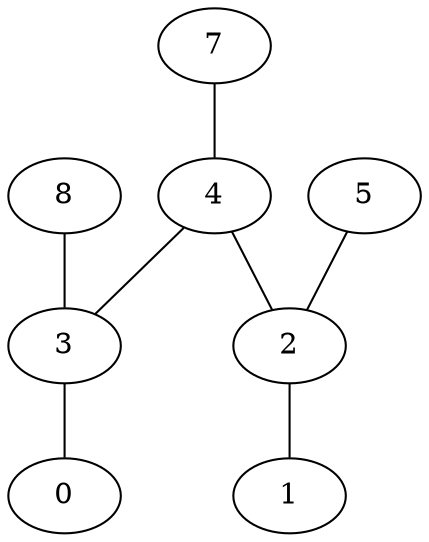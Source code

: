 // 77 3 46 
// 21 92 6 
// 97 0 23 

// 6 1 5
// 3 7 2
// 8 0 4
graph contourTree { rankdir = BT; 
           0 --            3
           1 --            2
           2 --            5
           2 --            4
           3 --            8
           3 --            4
           4 --            7
 }

